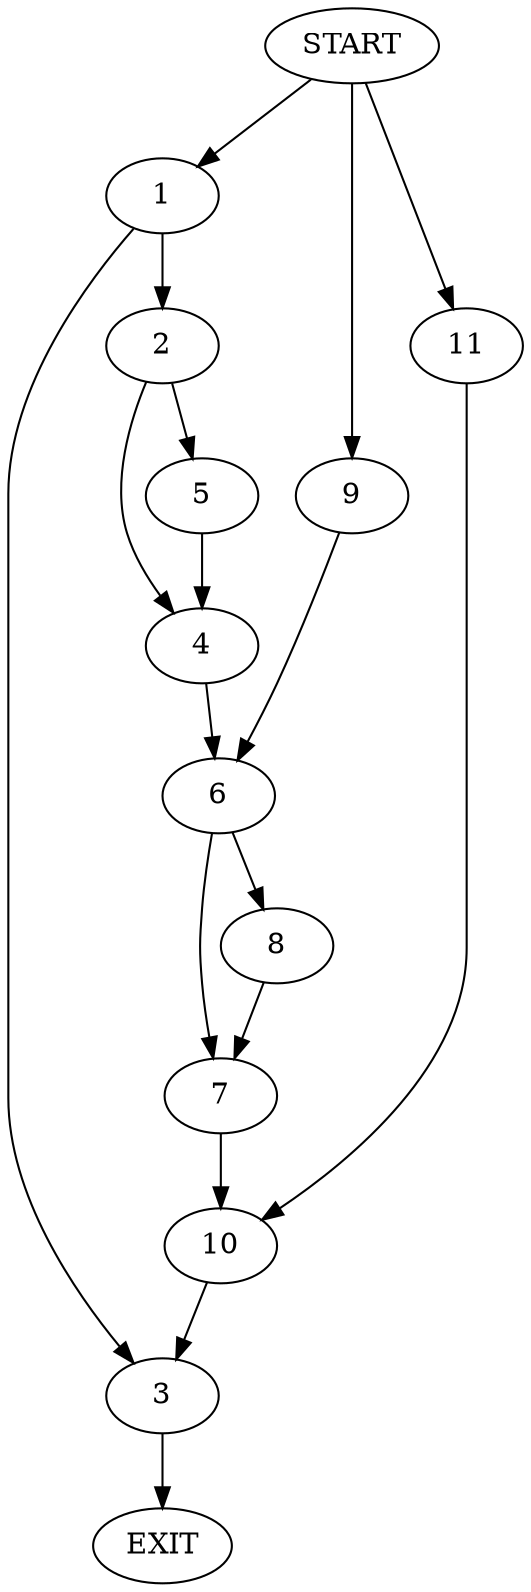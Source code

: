 digraph {
0 [label="START"]
12 [label="EXIT"]
0 -> 1
1 -> 2
1 -> 3
3 -> 12
2 -> 4
2 -> 5
5 -> 4
4 -> 6
6 -> 7
6 -> 8
0 -> 9
9 -> 6
8 -> 7
7 -> 10
10 -> 3
0 -> 11
11 -> 10
}
